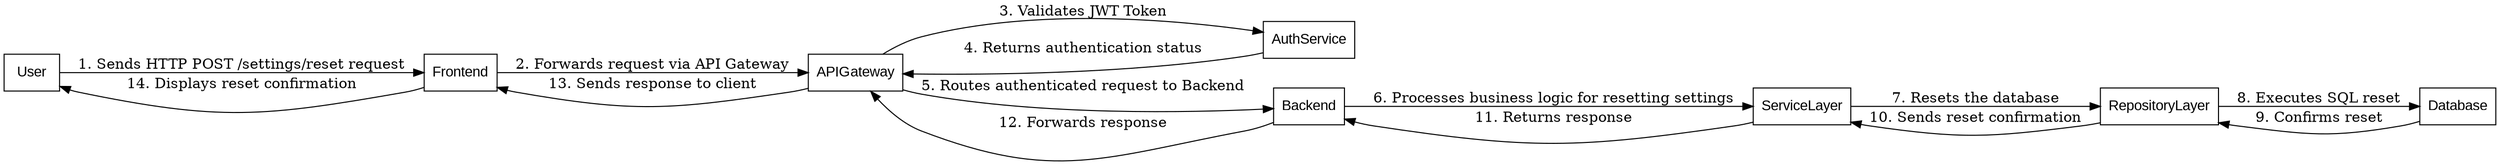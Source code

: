 digraph ResetSettingsSequenceDiagram {
    rankdir=LR;
    node [shape=record, fontname=Arial];

    User -> Frontend [label="1. Sends HTTP POST /settings/reset request"];
    Frontend -> APIGateway [label="2. Forwards request via API Gateway"];
    APIGateway -> AuthService [label="3. Validates JWT Token"];
    AuthService -> APIGateway [label="4. Returns authentication status"];
    APIGateway -> Backend [label="5. Routes authenticated request to Backend"];
    Backend -> ServiceLayer [label="6. Processes business logic for resetting settings"];
    ServiceLayer -> RepositoryLayer [label="7. Resets the database"];
    RepositoryLayer -> Database [label="8. Executes SQL reset"];
    Database -> RepositoryLayer [label="9. Confirms reset"];
    RepositoryLayer -> ServiceLayer [label="10. Sends reset confirmation"];
    ServiceLayer -> Backend [label="11. Returns response"];
    Backend -> APIGateway [label="12. Forwards response"];
    APIGateway -> Frontend [label="13. Sends response to client"];
    Frontend -> User [label="14. Displays reset confirmation"];
}